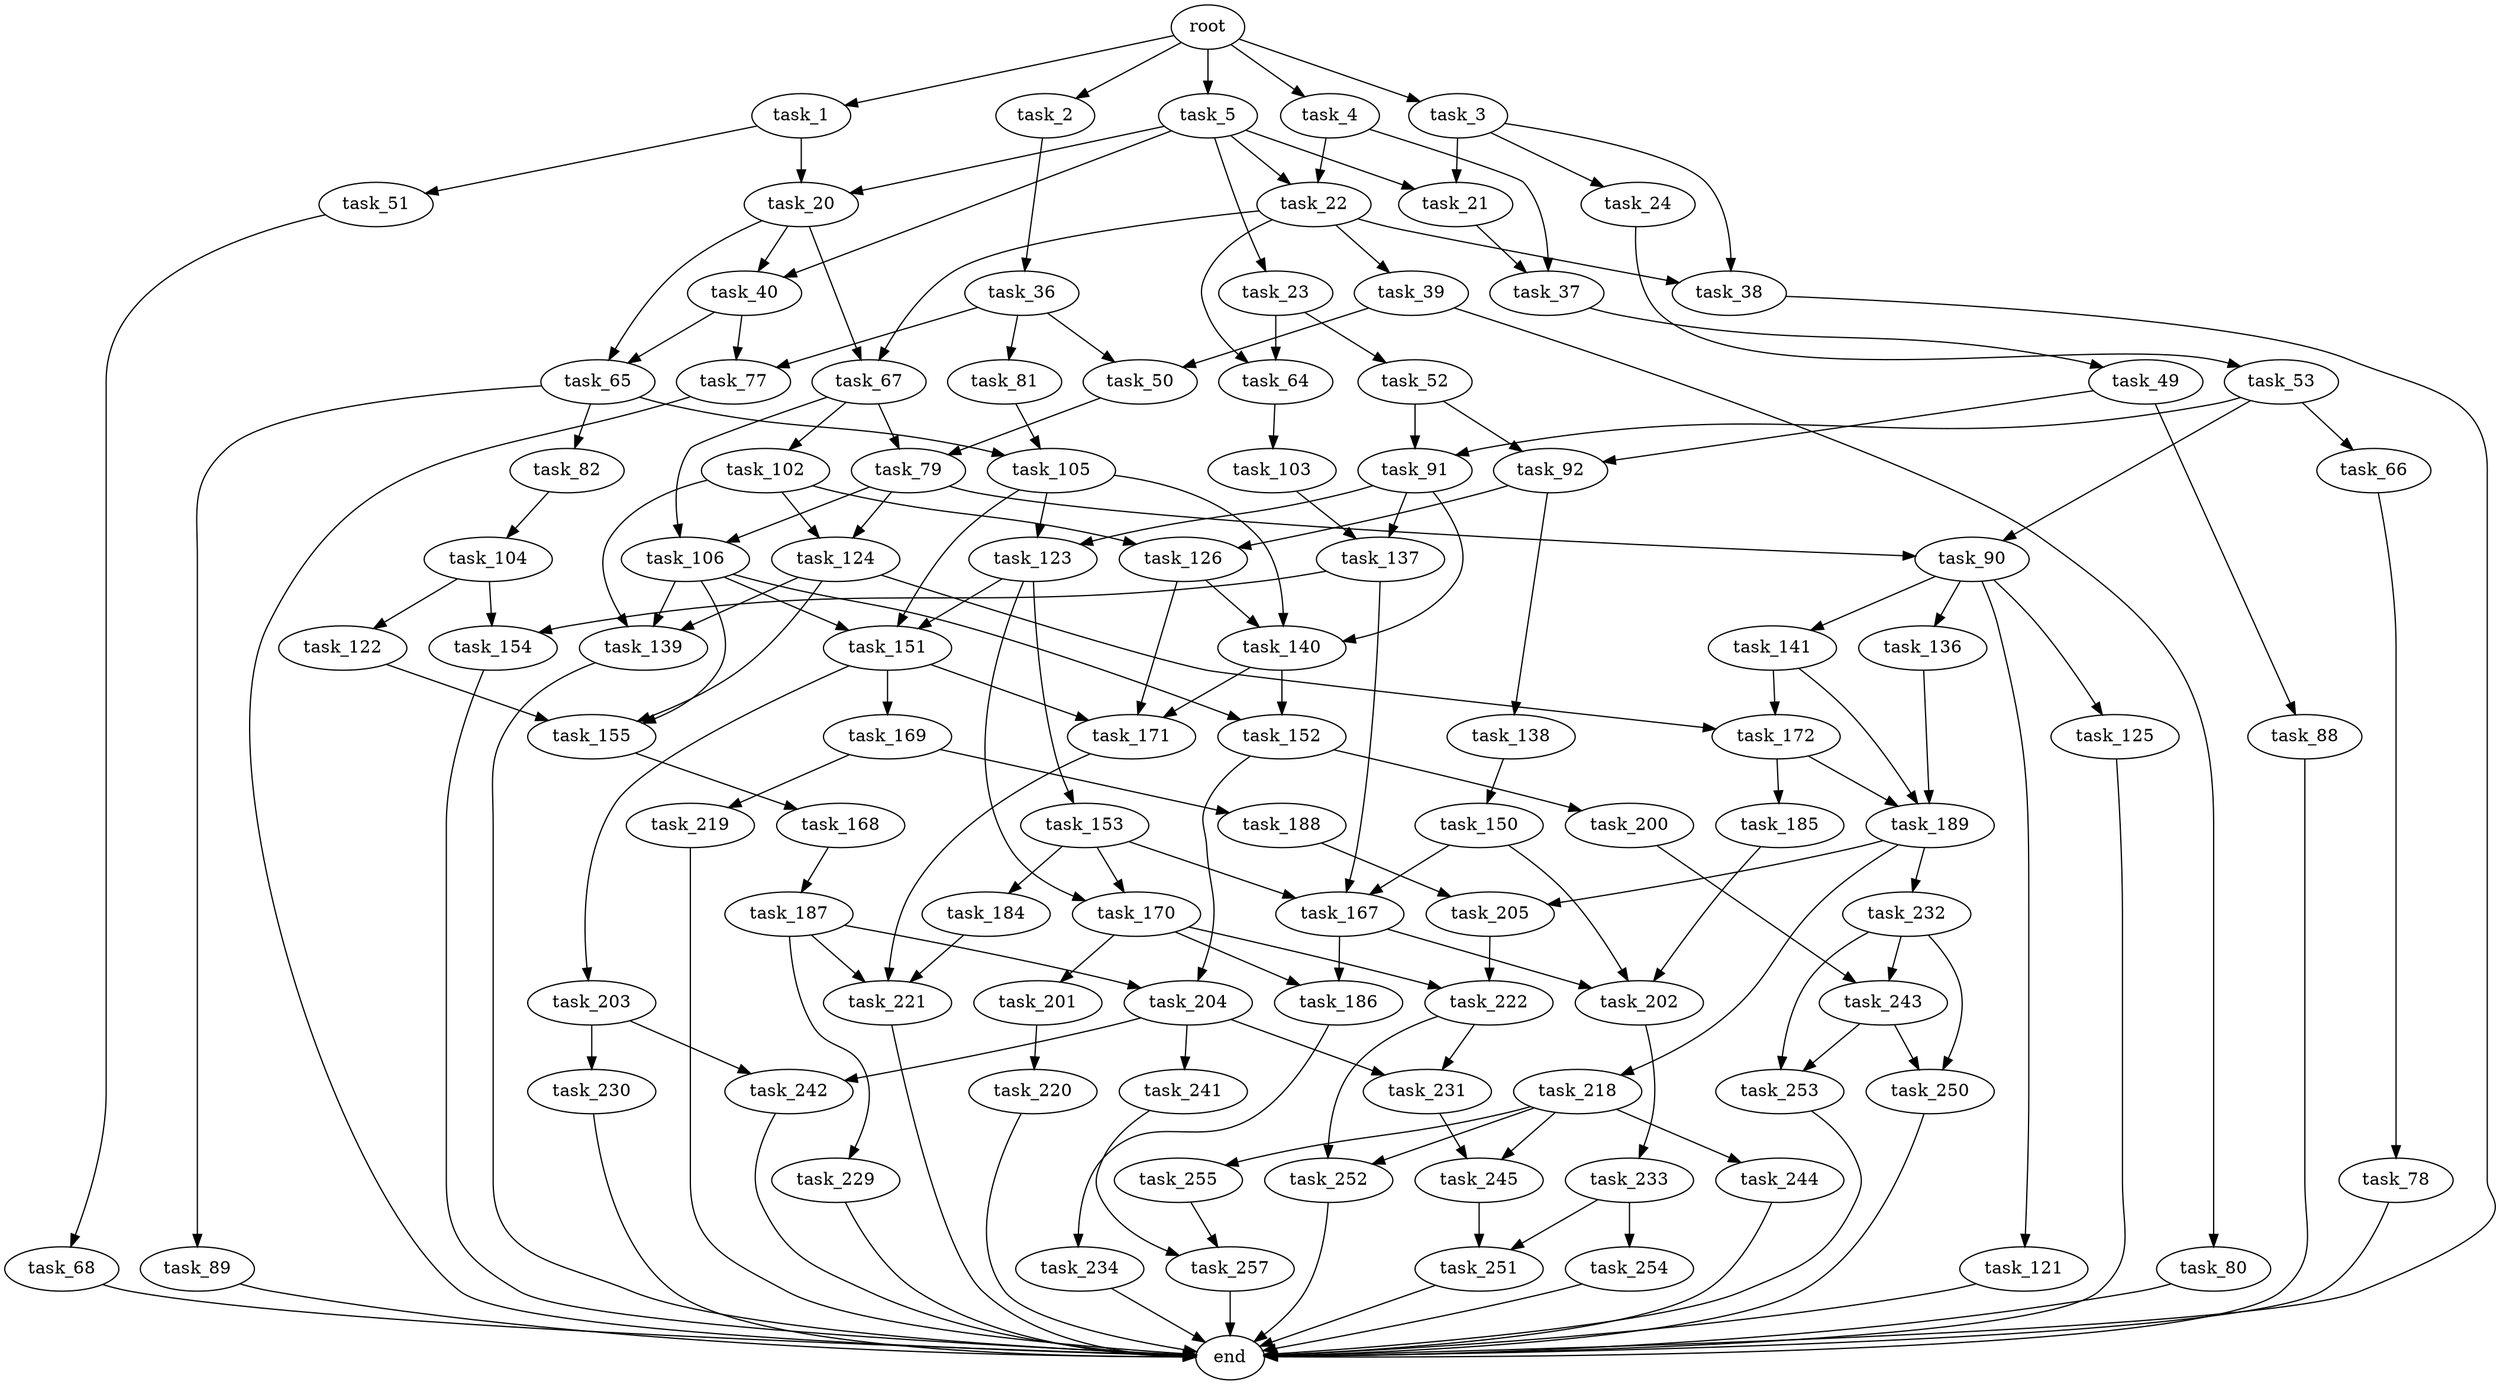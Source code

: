 digraph G {
  root [size="0.000000"];
  task_1 [size="28991029248.000000"];
  task_2 [size="17742132059.000000"];
  task_3 [size="782757789696.000000"];
  task_4 [size="68719476736.000000"];
  task_5 [size="657854589729.000000"];
  task_20 [size="9734317879.000000"];
  task_21 [size="13820882250.000000"];
  task_22 [size="513635069339.000000"];
  task_23 [size="8589934592.000000"];
  task_24 [size="1917151644.000000"];
  task_36 [size="549755813888.000000"];
  task_37 [size="2606366361.000000"];
  task_38 [size="27354382225.000000"];
  task_39 [size="293171968233.000000"];
  task_40 [size="941628884475.000000"];
  task_49 [size="549755813888.000000"];
  task_50 [size="134217728000.000000"];
  task_51 [size="83023133421.000000"];
  task_52 [size="8068050353.000000"];
  task_53 [size="1908944087.000000"];
  task_64 [size="27757240438.000000"];
  task_65 [size="250676846444.000000"];
  task_66 [size="656469808784.000000"];
  task_67 [size="549755813888.000000"];
  task_68 [size="134217728000.000000"];
  task_77 [size="520139485772.000000"];
  task_78 [size="11348529978.000000"];
  task_79 [size="231928233984.000000"];
  task_80 [size="30110115805.000000"];
  task_81 [size="45676757680.000000"];
  task_82 [size="474725168133.000000"];
  task_88 [size="7472659996.000000"];
  task_89 [size="18218300972.000000"];
  task_90 [size="12696589302.000000"];
  task_91 [size="14066668626.000000"];
  task_92 [size="28991029248.000000"];
  task_102 [size="3483767100.000000"];
  task_103 [size="11571573847.000000"];
  task_104 [size="5758258570.000000"];
  task_105 [size="19320765428.000000"];
  task_106 [size="13183996166.000000"];
  task_121 [size="669262642964.000000"];
  task_122 [size="19970830284.000000"];
  task_123 [size="192876861493.000000"];
  task_124 [size="231928233984.000000"];
  task_125 [size="1681299848.000000"];
  task_126 [size="549755813888.000000"];
  task_136 [size="207084380760.000000"];
  task_137 [size="809092376617.000000"];
  task_138 [size="8065723075.000000"];
  task_139 [size="230028273429.000000"];
  task_140 [size="718134801991.000000"];
  task_141 [size="812335576239.000000"];
  task_150 [size="68719476736.000000"];
  task_151 [size="582209070578.000000"];
  task_152 [size="68719476736.000000"];
  task_153 [size="231928233984.000000"];
  task_154 [size="788111142760.000000"];
  task_155 [size="87163837715.000000"];
  task_167 [size="25323758959.000000"];
  task_168 [size="134217728000.000000"];
  task_169 [size="20796858305.000000"];
  task_170 [size="15047840918.000000"];
  task_171 [size="17496361956.000000"];
  task_172 [size="231928233984.000000"];
  task_184 [size="8818824019.000000"];
  task_185 [size="1731053462.000000"];
  task_186 [size="5538557931.000000"];
  task_187 [size="368293445632.000000"];
  task_188 [size="2710360483.000000"];
  task_189 [size="8589934592.000000"];
  task_200 [size="8589934592.000000"];
  task_201 [size="8589934592.000000"];
  task_202 [size="28991029248.000000"];
  task_203 [size="52454983289.000000"];
  task_204 [size="68719476736.000000"];
  task_205 [size="20881034925.000000"];
  task_218 [size="288636514018.000000"];
  task_219 [size="133770594292.000000"];
  task_220 [size="68719476736.000000"];
  task_221 [size="134217728000.000000"];
  task_222 [size="2462635403.000000"];
  task_229 [size="782757789696.000000"];
  task_230 [size="9751527428.000000"];
  task_231 [size="134217728000.000000"];
  task_232 [size="507030894613.000000"];
  task_233 [size="68719476736.000000"];
  task_234 [size="8589934592.000000"];
  task_241 [size="7014342261.000000"];
  task_242 [size="549755813888.000000"];
  task_243 [size="8589934592.000000"];
  task_244 [size="344075358649.000000"];
  task_245 [size="172012888899.000000"];
  task_250 [size="9338044298.000000"];
  task_251 [size="384788624362.000000"];
  task_252 [size="181655109484.000000"];
  task_253 [size="1073741824000.000000"];
  task_254 [size="30344524640.000000"];
  task_255 [size="8589934592.000000"];
  task_257 [size="368293445632.000000"];
  end [size="0.000000"];

  root -> task_1 [size="1.000000"];
  root -> task_2 [size="1.000000"];
  root -> task_3 [size="1.000000"];
  root -> task_4 [size="1.000000"];
  root -> task_5 [size="1.000000"];
  task_1 -> task_20 [size="75497472.000000"];
  task_1 -> task_51 [size="75497472.000000"];
  task_2 -> task_36 [size="679477248.000000"];
  task_3 -> task_21 [size="679477248.000000"];
  task_3 -> task_24 [size="679477248.000000"];
  task_3 -> task_38 [size="679477248.000000"];
  task_4 -> task_22 [size="134217728.000000"];
  task_4 -> task_37 [size="134217728.000000"];
  task_5 -> task_20 [size="838860800.000000"];
  task_5 -> task_21 [size="838860800.000000"];
  task_5 -> task_22 [size="838860800.000000"];
  task_5 -> task_23 [size="838860800.000000"];
  task_5 -> task_40 [size="838860800.000000"];
  task_20 -> task_40 [size="536870912.000000"];
  task_20 -> task_65 [size="536870912.000000"];
  task_20 -> task_67 [size="536870912.000000"];
  task_21 -> task_37 [size="411041792.000000"];
  task_22 -> task_38 [size="679477248.000000"];
  task_22 -> task_39 [size="679477248.000000"];
  task_22 -> task_64 [size="679477248.000000"];
  task_22 -> task_67 [size="679477248.000000"];
  task_23 -> task_52 [size="33554432.000000"];
  task_23 -> task_64 [size="33554432.000000"];
  task_24 -> task_53 [size="33554432.000000"];
  task_36 -> task_50 [size="536870912.000000"];
  task_36 -> task_77 [size="536870912.000000"];
  task_36 -> task_81 [size="536870912.000000"];
  task_37 -> task_49 [size="134217728.000000"];
  task_38 -> end [size="1.000000"];
  task_39 -> task_50 [size="301989888.000000"];
  task_39 -> task_80 [size="301989888.000000"];
  task_40 -> task_65 [size="838860800.000000"];
  task_40 -> task_77 [size="838860800.000000"];
  task_49 -> task_88 [size="536870912.000000"];
  task_49 -> task_92 [size="536870912.000000"];
  task_50 -> task_79 [size="209715200.000000"];
  task_51 -> task_68 [size="301989888.000000"];
  task_52 -> task_91 [size="411041792.000000"];
  task_52 -> task_92 [size="411041792.000000"];
  task_53 -> task_66 [size="33554432.000000"];
  task_53 -> task_90 [size="33554432.000000"];
  task_53 -> task_91 [size="33554432.000000"];
  task_64 -> task_103 [size="679477248.000000"];
  task_65 -> task_82 [size="679477248.000000"];
  task_65 -> task_89 [size="679477248.000000"];
  task_65 -> task_105 [size="679477248.000000"];
  task_66 -> task_78 [size="411041792.000000"];
  task_67 -> task_79 [size="536870912.000000"];
  task_67 -> task_102 [size="536870912.000000"];
  task_67 -> task_106 [size="536870912.000000"];
  task_68 -> end [size="1.000000"];
  task_77 -> end [size="1.000000"];
  task_78 -> end [size="1.000000"];
  task_79 -> task_90 [size="301989888.000000"];
  task_79 -> task_106 [size="301989888.000000"];
  task_79 -> task_124 [size="301989888.000000"];
  task_80 -> end [size="1.000000"];
  task_81 -> task_105 [size="33554432.000000"];
  task_82 -> task_104 [size="301989888.000000"];
  task_88 -> end [size="1.000000"];
  task_89 -> end [size="1.000000"];
  task_90 -> task_121 [size="209715200.000000"];
  task_90 -> task_125 [size="209715200.000000"];
  task_90 -> task_136 [size="209715200.000000"];
  task_90 -> task_141 [size="209715200.000000"];
  task_91 -> task_123 [size="679477248.000000"];
  task_91 -> task_137 [size="679477248.000000"];
  task_91 -> task_140 [size="679477248.000000"];
  task_92 -> task_126 [size="75497472.000000"];
  task_92 -> task_138 [size="75497472.000000"];
  task_102 -> task_124 [size="134217728.000000"];
  task_102 -> task_126 [size="134217728.000000"];
  task_102 -> task_139 [size="134217728.000000"];
  task_103 -> task_137 [size="679477248.000000"];
  task_104 -> task_122 [size="411041792.000000"];
  task_104 -> task_154 [size="411041792.000000"];
  task_105 -> task_123 [size="411041792.000000"];
  task_105 -> task_140 [size="411041792.000000"];
  task_105 -> task_151 [size="411041792.000000"];
  task_106 -> task_139 [size="838860800.000000"];
  task_106 -> task_151 [size="838860800.000000"];
  task_106 -> task_152 [size="838860800.000000"];
  task_106 -> task_155 [size="838860800.000000"];
  task_121 -> end [size="1.000000"];
  task_122 -> task_155 [size="536870912.000000"];
  task_123 -> task_151 [size="209715200.000000"];
  task_123 -> task_153 [size="209715200.000000"];
  task_123 -> task_170 [size="209715200.000000"];
  task_124 -> task_139 [size="301989888.000000"];
  task_124 -> task_155 [size="301989888.000000"];
  task_124 -> task_172 [size="301989888.000000"];
  task_125 -> end [size="1.000000"];
  task_126 -> task_140 [size="536870912.000000"];
  task_126 -> task_171 [size="536870912.000000"];
  task_136 -> task_189 [size="301989888.000000"];
  task_137 -> task_154 [size="536870912.000000"];
  task_137 -> task_167 [size="536870912.000000"];
  task_138 -> task_150 [size="209715200.000000"];
  task_139 -> end [size="1.000000"];
  task_140 -> task_152 [size="536870912.000000"];
  task_140 -> task_171 [size="536870912.000000"];
  task_141 -> task_172 [size="536870912.000000"];
  task_141 -> task_189 [size="536870912.000000"];
  task_150 -> task_167 [size="134217728.000000"];
  task_150 -> task_202 [size="134217728.000000"];
  task_151 -> task_169 [size="411041792.000000"];
  task_151 -> task_171 [size="411041792.000000"];
  task_151 -> task_203 [size="411041792.000000"];
  task_152 -> task_200 [size="134217728.000000"];
  task_152 -> task_204 [size="134217728.000000"];
  task_153 -> task_167 [size="301989888.000000"];
  task_153 -> task_170 [size="301989888.000000"];
  task_153 -> task_184 [size="301989888.000000"];
  task_154 -> end [size="1.000000"];
  task_155 -> task_168 [size="209715200.000000"];
  task_167 -> task_186 [size="838860800.000000"];
  task_167 -> task_202 [size="838860800.000000"];
  task_168 -> task_187 [size="209715200.000000"];
  task_169 -> task_188 [size="33554432.000000"];
  task_169 -> task_219 [size="33554432.000000"];
  task_170 -> task_186 [size="838860800.000000"];
  task_170 -> task_201 [size="838860800.000000"];
  task_170 -> task_222 [size="838860800.000000"];
  task_171 -> task_221 [size="536870912.000000"];
  task_172 -> task_185 [size="301989888.000000"];
  task_172 -> task_189 [size="301989888.000000"];
  task_184 -> task_221 [size="301989888.000000"];
  task_185 -> task_202 [size="33554432.000000"];
  task_186 -> task_234 [size="536870912.000000"];
  task_187 -> task_204 [size="411041792.000000"];
  task_187 -> task_221 [size="411041792.000000"];
  task_187 -> task_229 [size="411041792.000000"];
  task_188 -> task_205 [size="301989888.000000"];
  task_189 -> task_205 [size="33554432.000000"];
  task_189 -> task_218 [size="33554432.000000"];
  task_189 -> task_232 [size="33554432.000000"];
  task_200 -> task_243 [size="33554432.000000"];
  task_201 -> task_220 [size="33554432.000000"];
  task_202 -> task_233 [size="75497472.000000"];
  task_203 -> task_230 [size="838860800.000000"];
  task_203 -> task_242 [size="838860800.000000"];
  task_204 -> task_231 [size="134217728.000000"];
  task_204 -> task_241 [size="134217728.000000"];
  task_204 -> task_242 [size="134217728.000000"];
  task_205 -> task_222 [size="838860800.000000"];
  task_218 -> task_244 [size="679477248.000000"];
  task_218 -> task_245 [size="679477248.000000"];
  task_218 -> task_252 [size="679477248.000000"];
  task_218 -> task_255 [size="679477248.000000"];
  task_219 -> end [size="1.000000"];
  task_220 -> end [size="1.000000"];
  task_221 -> end [size="1.000000"];
  task_222 -> task_231 [size="134217728.000000"];
  task_222 -> task_252 [size="134217728.000000"];
  task_229 -> end [size="1.000000"];
  task_230 -> end [size="1.000000"];
  task_231 -> task_245 [size="209715200.000000"];
  task_232 -> task_243 [size="536870912.000000"];
  task_232 -> task_250 [size="536870912.000000"];
  task_232 -> task_253 [size="536870912.000000"];
  task_233 -> task_251 [size="134217728.000000"];
  task_233 -> task_254 [size="134217728.000000"];
  task_234 -> end [size="1.000000"];
  task_241 -> task_257 [size="209715200.000000"];
  task_242 -> end [size="1.000000"];
  task_243 -> task_250 [size="33554432.000000"];
  task_243 -> task_253 [size="33554432.000000"];
  task_244 -> end [size="1.000000"];
  task_245 -> task_251 [size="536870912.000000"];
  task_250 -> end [size="1.000000"];
  task_251 -> end [size="1.000000"];
  task_252 -> end [size="1.000000"];
  task_253 -> end [size="1.000000"];
  task_254 -> end [size="1.000000"];
  task_255 -> task_257 [size="33554432.000000"];
  task_257 -> end [size="1.000000"];
}

